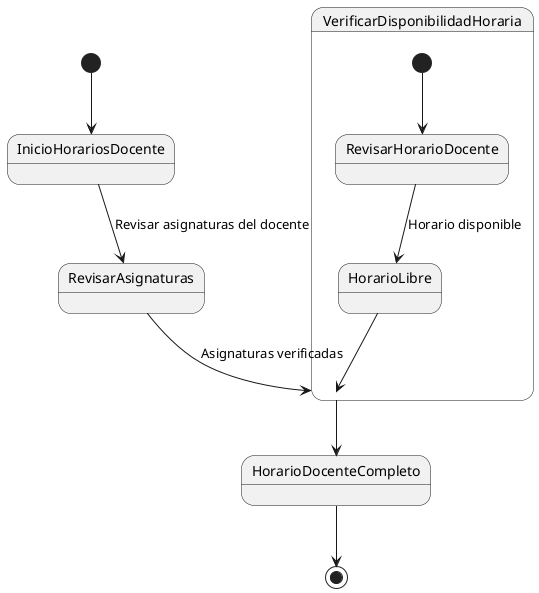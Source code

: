 @startuml
[*] --> InicioHorariosDocente

InicioHorariosDocente --> RevisarAsignaturas : Revisar asignaturas del docente
RevisarAsignaturas --> VerificarDisponibilidadHoraria : Asignaturas verificadas

state VerificarDisponibilidadHoraria {
    [*] --> RevisarHorarioDocente
    RevisarHorarioDocente --> HorarioLibre : Horario disponible
    HorarioLibre --> VerificarDisponibilidadHoraria 
}

VerificarDisponibilidadHoraria --> HorarioDocenteCompleto 
HorarioDocenteCompleto --> [*]

@enduml